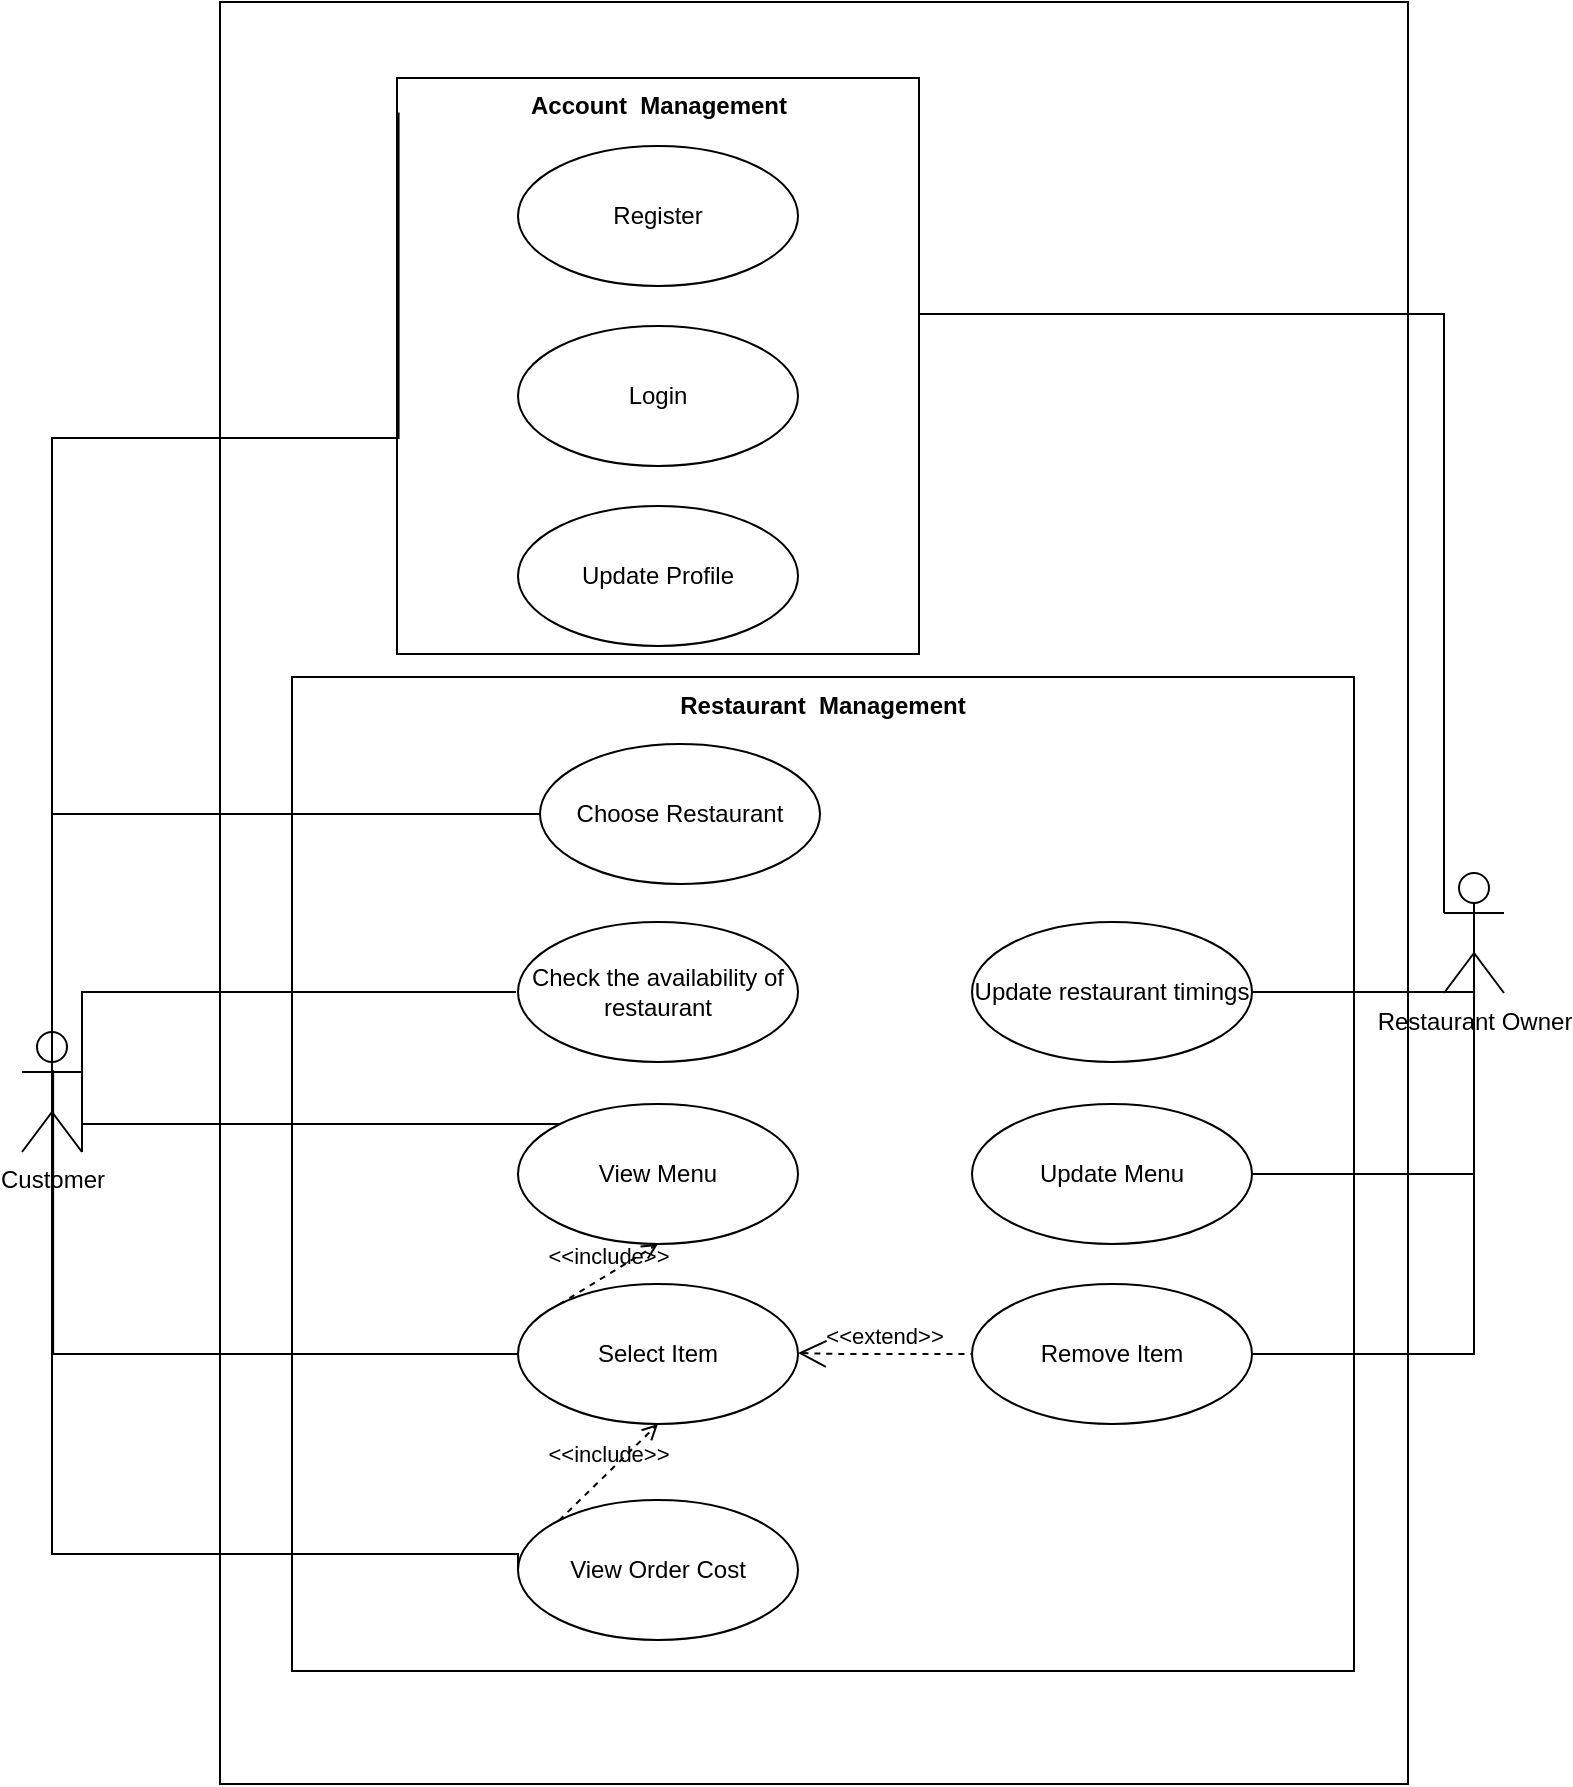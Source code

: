 <mxfile version="14.4.8" type="github">
  <diagram id="d5tv9obm6iXpOw0BhTKf" name="Page-1">
    <mxGraphModel dx="1303" dy="728" grid="1" gridSize="9" guides="1" tooltips="1" connect="1" arrows="1" fold="1" page="1" pageScale="1" pageWidth="827" pageHeight="1169" math="0" shadow="0">
      <root>
        <mxCell id="0" />
        <mxCell id="1" parent="0" />
        <mxCell id="7QSNwZPO3CvysJkWfAVx-1" value="Customer" style="shape=umlActor;html=1;verticalLabelPosition=bottom;verticalAlign=top;align=center;" vertex="1" parent="1">
          <mxGeometry x="44" y="569" width="30" height="60" as="geometry" />
        </mxCell>
        <mxCell id="7QSNwZPO3CvysJkWfAVx-2" value="Restaurant Owner" style="shape=umlActor;html=1;verticalLabelPosition=bottom;verticalAlign=top;align=center;" vertex="1" parent="1">
          <mxGeometry x="755" y="489.5" width="30" height="60" as="geometry" />
        </mxCell>
        <mxCell id="7QSNwZPO3CvysJkWfAVx-4" value="Register" style="ellipse;whiteSpace=wrap;html=1;" vertex="1" parent="1">
          <mxGeometry x="292" y="126" width="140" height="70" as="geometry" />
        </mxCell>
        <mxCell id="7QSNwZPO3CvysJkWfAVx-5" value="Login" style="ellipse;whiteSpace=wrap;html=1;" vertex="1" parent="1">
          <mxGeometry x="292" y="216" width="140" height="70" as="geometry" />
        </mxCell>
        <mxCell id="7QSNwZPO3CvysJkWfAVx-9" value="Choose Restaurant" style="ellipse;whiteSpace=wrap;html=1;" vertex="1" parent="1">
          <mxGeometry x="303" y="425" width="140" height="70" as="geometry" />
        </mxCell>
        <mxCell id="7QSNwZPO3CvysJkWfAVx-11" value="Check the availability of restaurant" style="ellipse;whiteSpace=wrap;html=1;" vertex="1" parent="1">
          <mxGeometry x="292" y="514" width="140" height="70" as="geometry" />
        </mxCell>
        <mxCell id="7QSNwZPO3CvysJkWfAVx-15" value="View Menu" style="ellipse;whiteSpace=wrap;html=1;" vertex="1" parent="1">
          <mxGeometry x="292" y="605" width="140" height="70" as="geometry" />
        </mxCell>
        <mxCell id="7QSNwZPO3CvysJkWfAVx-17" value="Select Item" style="ellipse;whiteSpace=wrap;html=1;" vertex="1" parent="1">
          <mxGeometry x="292" y="695" width="140" height="70" as="geometry" />
        </mxCell>
        <mxCell id="7QSNwZPO3CvysJkWfAVx-19" value="View Order Cost" style="ellipse;whiteSpace=wrap;html=1;" vertex="1" parent="1">
          <mxGeometry x="292" y="803" width="140" height="70" as="geometry" />
        </mxCell>
        <mxCell id="7QSNwZPO3CvysJkWfAVx-20" value="&amp;lt;&amp;lt;include&amp;gt;&amp;gt;" style="edgeStyle=none;html=1;endArrow=open;verticalAlign=bottom;dashed=1;labelBackgroundColor=none;entryX=0.5;entryY=1;entryDx=0;entryDy=0;exitX=0;exitY=0;exitDx=0;exitDy=0;" edge="1" parent="1" source="7QSNwZPO3CvysJkWfAVx-19" target="7QSNwZPO3CvysJkWfAVx-17">
          <mxGeometry width="160" relative="1" as="geometry">
            <mxPoint x="399" y="803" as="sourcePoint" />
            <mxPoint x="307" y="764" as="targetPoint" />
          </mxGeometry>
        </mxCell>
        <mxCell id="7QSNwZPO3CvysJkWfAVx-23" value="Account&amp;nbsp; Management" style="shape=rect;html=1;verticalAlign=top;fontStyle=1;whiteSpace=wrap;align=center;fillColor=none;" vertex="1" parent="1">
          <mxGeometry x="231.5" y="92" width="261" height="288" as="geometry" />
        </mxCell>
        <mxCell id="7QSNwZPO3CvysJkWfAVx-37" value="Remove Item" style="ellipse;whiteSpace=wrap;html=1;" vertex="1" parent="1">
          <mxGeometry x="519" y="695" width="140" height="70" as="geometry" />
        </mxCell>
        <mxCell id="7QSNwZPO3CvysJkWfAVx-43" value="Update Menu" style="ellipse;whiteSpace=wrap;html=1;" vertex="1" parent="1">
          <mxGeometry x="519" y="605" width="140" height="70" as="geometry" />
        </mxCell>
        <mxCell id="7QSNwZPO3CvysJkWfAVx-45" value="&amp;lt;&amp;lt;extend&amp;gt;&amp;gt;" style="edgeStyle=none;html=1;startArrow=open;endArrow=none;startSize=12;verticalAlign=bottom;dashed=1;labelBackgroundColor=none;entryX=0;entryY=0.5;entryDx=0;entryDy=0;" edge="1" parent="1" target="7QSNwZPO3CvysJkWfAVx-37">
          <mxGeometry width="160" relative="1" as="geometry">
            <mxPoint x="432" y="729.5" as="sourcePoint" />
            <mxPoint x="468" y="730" as="targetPoint" />
            <Array as="points">
              <mxPoint x="450" y="730" />
            </Array>
          </mxGeometry>
        </mxCell>
        <mxCell id="7QSNwZPO3CvysJkWfAVx-46" value="Update Profile" style="ellipse;whiteSpace=wrap;html=1;" vertex="1" parent="1">
          <mxGeometry x="292" y="306" width="140" height="70" as="geometry" />
        </mxCell>
        <mxCell id="7QSNwZPO3CvysJkWfAVx-53" value="Update restaurant timings" style="ellipse;whiteSpace=wrap;html=1;" vertex="1" parent="1">
          <mxGeometry x="519" y="514" width="140" height="70" as="geometry" />
        </mxCell>
        <mxCell id="7QSNwZPO3CvysJkWfAVx-57" value="" style="edgeStyle=elbowEdgeStyle;html=1;endArrow=none;elbow=vertical;entryX=0.003;entryY=0.06;entryDx=0;entryDy=0;entryPerimeter=0;rounded=0;exitX=0.5;exitY=0.5;exitDx=0;exitDy=0;exitPerimeter=0;" edge="1" parent="1" source="7QSNwZPO3CvysJkWfAVx-1" target="7QSNwZPO3CvysJkWfAVx-23">
          <mxGeometry width="160" relative="1" as="geometry">
            <mxPoint x="24" y="523.41" as="sourcePoint" />
            <mxPoint x="184" y="523.41" as="targetPoint" />
            <Array as="points">
              <mxPoint x="62" y="272" />
            </Array>
          </mxGeometry>
        </mxCell>
        <mxCell id="7QSNwZPO3CvysJkWfAVx-59" value="" style="edgeStyle=elbowEdgeStyle;html=1;endArrow=none;elbow=vertical;entryX=0;entryY=0.5;entryDx=0;entryDy=0;rounded=0;" edge="1" parent="1" source="7QSNwZPO3CvysJkWfAVx-1" target="7QSNwZPO3CvysJkWfAVx-9">
          <mxGeometry width="160" relative="1" as="geometry">
            <mxPoint x="62" y="425" as="sourcePoint" />
            <mxPoint x="170" y="468" as="targetPoint" />
            <Array as="points">
              <mxPoint x="107" y="460" />
            </Array>
          </mxGeometry>
        </mxCell>
        <mxCell id="7QSNwZPO3CvysJkWfAVx-63" value="" style="edgeStyle=elbowEdgeStyle;html=1;endArrow=none;elbow=vertical;rounded=0;entryX=1;entryY=0.333;entryDx=0;entryDy=0;entryPerimeter=0;" edge="1" parent="1" source="7QSNwZPO3CvysJkWfAVx-15" target="7QSNwZPO3CvysJkWfAVx-1">
          <mxGeometry width="100" height="75" relative="1" as="geometry">
            <mxPoint x="224" y="617" as="sourcePoint" />
            <mxPoint x="23" y="506" as="targetPoint" />
            <Array as="points">
              <mxPoint x="116" y="615" />
              <mxPoint x="143" y="605" />
            </Array>
          </mxGeometry>
        </mxCell>
        <mxCell id="7QSNwZPO3CvysJkWfAVx-64" value="" style="edgeStyle=elbowEdgeStyle;html=1;endArrow=none;elbow=vertical;exitX=0;exitY=0.5;exitDx=0;exitDy=0;entryX=0.519;entryY=0.319;entryDx=0;entryDy=0;entryPerimeter=0;rounded=0;" edge="1" parent="1" source="7QSNwZPO3CvysJkWfAVx-17" target="7QSNwZPO3CvysJkWfAVx-1">
          <mxGeometry width="100" height="75" relative="1" as="geometry">
            <mxPoint x="204.0" y="624.0" as="sourcePoint" />
            <mxPoint x="32" y="515" as="targetPoint" />
            <Array as="points">
              <mxPoint x="116" y="730" />
              <mxPoint x="114" y="705" />
              <mxPoint x="152" y="614" />
            </Array>
          </mxGeometry>
        </mxCell>
        <mxCell id="7QSNwZPO3CvysJkWfAVx-72" value="" style="edgeStyle=elbowEdgeStyle;html=1;endArrow=none;elbow=vertical;entryX=0.5;entryY=0.5;entryDx=0;entryDy=0;entryPerimeter=0;rounded=0;" edge="1" parent="1" source="7QSNwZPO3CvysJkWfAVx-53" target="7QSNwZPO3CvysJkWfAVx-2">
          <mxGeometry width="100" height="75" relative="1" as="geometry">
            <mxPoint x="512" y="626" as="sourcePoint" />
            <mxPoint x="612" y="551" as="targetPoint" />
            <Array as="points">
              <mxPoint x="629" y="549" />
              <mxPoint x="657" y="519" />
            </Array>
          </mxGeometry>
        </mxCell>
        <mxCell id="7QSNwZPO3CvysJkWfAVx-73" value="" style="edgeStyle=elbowEdgeStyle;html=1;endArrow=none;elbow=vertical;entryX=0.5;entryY=0.5;entryDx=0;entryDy=0;entryPerimeter=0;exitX=1;exitY=0.5;exitDx=0;exitDy=0;rounded=0;" edge="1" parent="1" source="7QSNwZPO3CvysJkWfAVx-43" target="7QSNwZPO3CvysJkWfAVx-2">
          <mxGeometry width="100" height="75" relative="1" as="geometry">
            <mxPoint x="570.282" y="528" as="sourcePoint" />
            <mxPoint x="761" y="528" as="targetPoint" />
            <Array as="points">
              <mxPoint x="638" y="640" />
              <mxPoint x="593" y="615" />
            </Array>
          </mxGeometry>
        </mxCell>
        <mxCell id="7QSNwZPO3CvysJkWfAVx-74" value="" style="edgeStyle=elbowEdgeStyle;html=1;endArrow=none;elbow=vertical;rounded=0;exitX=1;exitY=0.5;exitDx=0;exitDy=0;" edge="1" parent="1" source="7QSNwZPO3CvysJkWfAVx-37" target="7QSNwZPO3CvysJkWfAVx-2">
          <mxGeometry width="160" relative="1" as="geometry">
            <mxPoint x="557" y="740" as="sourcePoint" />
            <mxPoint x="645" y="596" as="targetPoint" />
            <Array as="points">
              <mxPoint x="656" y="730" />
            </Array>
          </mxGeometry>
        </mxCell>
        <mxCell id="7QSNwZPO3CvysJkWfAVx-75" value="" style="edgeStyle=elbowEdgeStyle;html=1;endArrow=none;elbow=vertical;exitX=0.5;exitY=0.5;exitDx=0;exitDy=0;exitPerimeter=0;entryX=0;entryY=0.5;entryDx=0;entryDy=0;rounded=0;" edge="1" parent="1" source="7QSNwZPO3CvysJkWfAVx-1" target="7QSNwZPO3CvysJkWfAVx-19">
          <mxGeometry width="160" relative="1" as="geometry">
            <mxPoint x="170" y="641" as="sourcePoint" />
            <mxPoint x="330" y="641" as="targetPoint" />
            <Array as="points">
              <mxPoint x="143" y="830" />
              <mxPoint x="143" y="821" />
            </Array>
          </mxGeometry>
        </mxCell>
        <mxCell id="7QSNwZPO3CvysJkWfAVx-79" value="" style="edgeStyle=elbowEdgeStyle;html=1;endArrow=none;elbow=vertical;rounded=0;entryX=0;entryY=0.333;entryDx=0;entryDy=0;entryPerimeter=0;" edge="1" parent="1" target="7QSNwZPO3CvysJkWfAVx-2">
          <mxGeometry width="160" relative="1" as="geometry">
            <mxPoint x="492.5" y="217" as="sourcePoint" />
            <mxPoint x="751.5" y="514" as="targetPoint" />
            <Array as="points">
              <mxPoint x="562.5" y="210" />
            </Array>
          </mxGeometry>
        </mxCell>
        <mxCell id="7QSNwZPO3CvysJkWfAVx-82" value="&amp;lt;&amp;lt;include&amp;gt;&amp;gt;" style="edgeStyle=none;html=1;endArrow=open;verticalAlign=bottom;dashed=1;labelBackgroundColor=none;exitX=0;exitY=0;exitDx=0;exitDy=0;entryX=0.5;entryY=1;entryDx=0;entryDy=0;" edge="1" parent="1" source="7QSNwZPO3CvysJkWfAVx-17" target="7QSNwZPO3CvysJkWfAVx-15">
          <mxGeometry width="160" relative="1" as="geometry">
            <mxPoint x="321.081" y="822.464" as="sourcePoint" />
            <mxPoint x="371" y="774" as="targetPoint" />
          </mxGeometry>
        </mxCell>
        <mxCell id="7QSNwZPO3CvysJkWfAVx-83" value="" style="edgeStyle=elbowEdgeStyle;html=1;endArrow=none;elbow=vertical;rounded=0;exitX=1;exitY=1;exitDx=0;exitDy=0;exitPerimeter=0;" edge="1" parent="1" source="7QSNwZPO3CvysJkWfAVx-1">
          <mxGeometry width="160" relative="1" as="geometry">
            <mxPoint x="62" y="589" as="sourcePoint" />
            <mxPoint x="291" y="549" as="targetPoint" />
            <Array as="points">
              <mxPoint x="129" y="549" />
            </Array>
          </mxGeometry>
        </mxCell>
        <mxCell id="7QSNwZPO3CvysJkWfAVx-76" value="Restaurant&amp;nbsp; Management" style="shape=rect;html=1;verticalAlign=top;fontStyle=1;whiteSpace=wrap;align=center;fillColor=none;" vertex="1" parent="1">
          <mxGeometry x="179" y="391.5" width="531" height="497" as="geometry" />
        </mxCell>
        <mxCell id="7QSNwZPO3CvysJkWfAVx-87" value="&amp;nbsp;&amp;nbsp;" style="shape=rect;html=1;verticalAlign=top;fontStyle=1;whiteSpace=wrap;align=center;fillColor=none;" vertex="1" parent="1">
          <mxGeometry x="143" y="54" width="594" height="891" as="geometry" />
        </mxCell>
      </root>
    </mxGraphModel>
  </diagram>
</mxfile>
